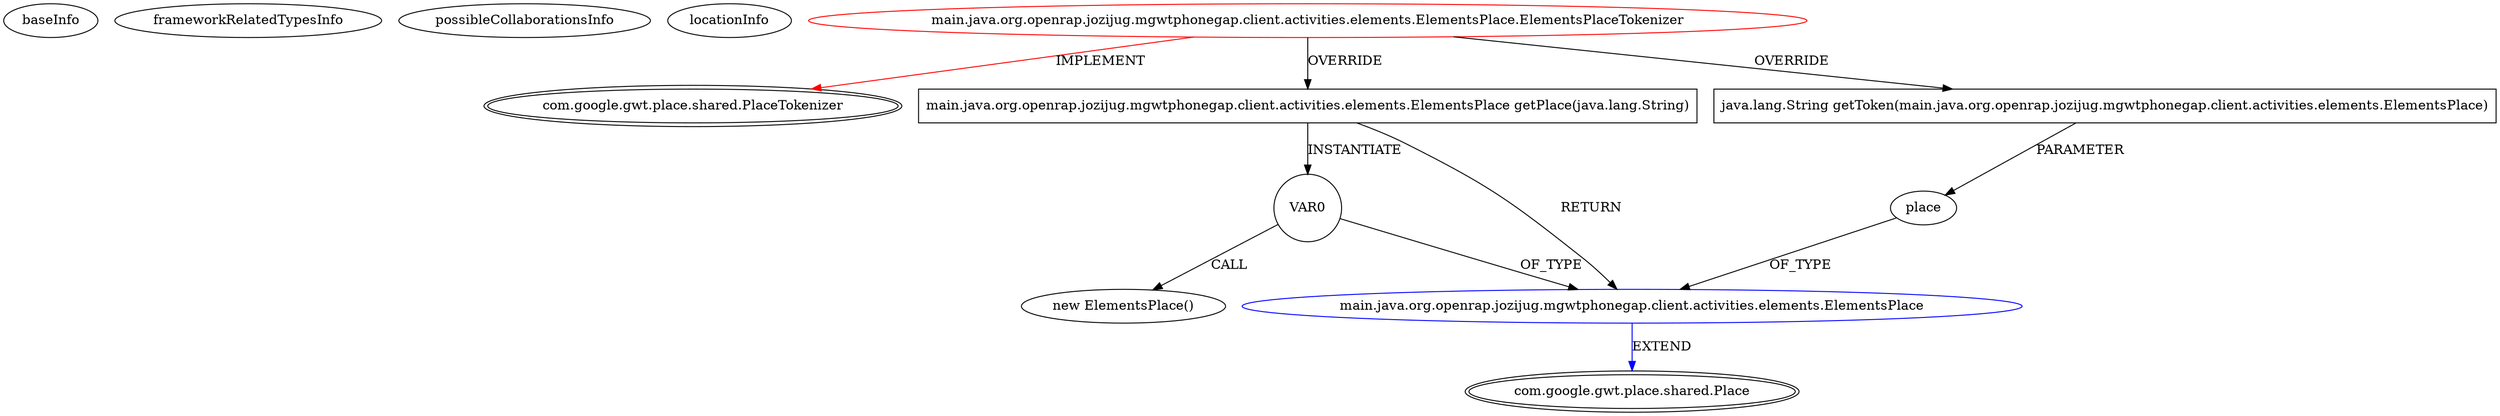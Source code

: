 digraph {
baseInfo[graphId=4394,category="extension_graph",isAnonymous=false,possibleRelation=true]
frameworkRelatedTypesInfo[0="com.google.gwt.place.shared.PlaceTokenizer"]
possibleCollaborationsInfo[0="4394~OVERRIDING_METHOD_DECLARATION-PARAMETER_DECLARATION-OVERRIDING_METHOD_DECLARATION-INSTANTIATION-OVERRIDING_METHOD_DECLARATION-RETURN_TYPE-~com.google.gwt.place.shared.PlaceTokenizer ~com.google.gwt.place.shared.Place ~false~false"]
locationInfo[projectName="rjdkolb-jozijug_phonegapdemo",filePath="/rjdkolb-jozijug_phonegapdemo/jozijug_phonegapdemo-master/src/main/java/org/openrap/jozijug/mgwtphonegap/client/activities/elements/ElementsPlace.java",contextSignature="ElementsPlaceTokenizer",graphId="4394"]
0[label="main.java.org.openrap.jozijug.mgwtphonegap.client.activities.elements.ElementsPlace.ElementsPlaceTokenizer",vertexType="ROOT_CLIENT_CLASS_DECLARATION",isFrameworkType=false,color=red]
1[label="com.google.gwt.place.shared.PlaceTokenizer",vertexType="FRAMEWORK_INTERFACE_TYPE",isFrameworkType=true,peripheries=2]
2[label="main.java.org.openrap.jozijug.mgwtphonegap.client.activities.elements.ElementsPlace getPlace(java.lang.String)",vertexType="OVERRIDING_METHOD_DECLARATION",isFrameworkType=false,shape=box]
3[label="main.java.org.openrap.jozijug.mgwtphonegap.client.activities.elements.ElementsPlace",vertexType="REFERENCE_CLIENT_CLASS_DECLARATION",isFrameworkType=false,color=blue]
4[label="com.google.gwt.place.shared.Place",vertexType="FRAMEWORK_CLASS_TYPE",isFrameworkType=true,peripheries=2]
6[label="VAR0",vertexType="VARIABLE_EXPRESION",isFrameworkType=false,shape=circle]
5[label="new ElementsPlace()",vertexType="CONSTRUCTOR_CALL",isFrameworkType=false]
8[label="java.lang.String getToken(main.java.org.openrap.jozijug.mgwtphonegap.client.activities.elements.ElementsPlace)",vertexType="OVERRIDING_METHOD_DECLARATION",isFrameworkType=false,shape=box]
9[label="place",vertexType="PARAMETER_DECLARATION",isFrameworkType=false]
0->1[label="IMPLEMENT",color=red]
0->2[label="OVERRIDE"]
3->4[label="EXTEND",color=blue]
2->3[label="RETURN"]
2->6[label="INSTANTIATE"]
6->3[label="OF_TYPE"]
6->5[label="CALL"]
0->8[label="OVERRIDE"]
9->3[label="OF_TYPE"]
8->9[label="PARAMETER"]
}
